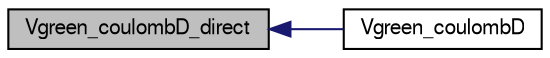 digraph "Vgreen_coulombD_direct"
{
  edge [fontname="FreeSans",fontsize="10",labelfontname="FreeSans",labelfontsize="10"];
  node [fontname="FreeSans",fontsize="10",shape=record];
  rankdir="LR";
  Node1 [label="Vgreen_coulombD_direct",height=0.2,width=0.4,color="black", fillcolor="grey75", style="filled" fontcolor="black"];
  Node1 -> Node2 [dir="back",color="midnightblue",fontsize="10",style="solid",fontname="FreeSans"];
  Node2 [label="Vgreen_coulombD",height=0.2,width=0.4,color="black", fillcolor="white", style="filled",URL="$group___vgreen.html#ga96e22945da8559969084522262fde4c9",tooltip="Get gradient of the Coulomb&#39;s Law Green&#39;s function (solution to Laplace&#39;s equation) integrated over t..."];
}

